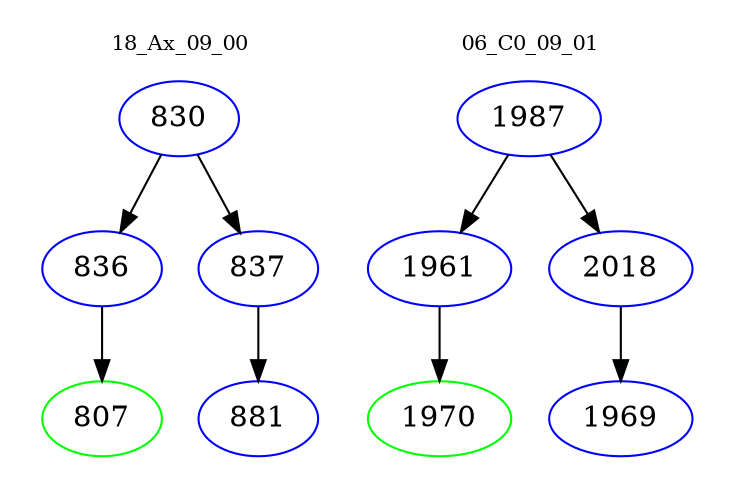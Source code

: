 digraph{
subgraph cluster_0 {
color = white
label = "18_Ax_09_00";
fontsize=10;
T0_830 [label="830", color="blue"]
T0_830 -> T0_836 [color="black"]
T0_836 [label="836", color="blue"]
T0_836 -> T0_807 [color="black"]
T0_807 [label="807", color="green"]
T0_830 -> T0_837 [color="black"]
T0_837 [label="837", color="blue"]
T0_837 -> T0_881 [color="black"]
T0_881 [label="881", color="blue"]
}
subgraph cluster_1 {
color = white
label = "06_C0_09_01";
fontsize=10;
T1_1987 [label="1987", color="blue"]
T1_1987 -> T1_1961 [color="black"]
T1_1961 [label="1961", color="blue"]
T1_1961 -> T1_1970 [color="black"]
T1_1970 [label="1970", color="green"]
T1_1987 -> T1_2018 [color="black"]
T1_2018 [label="2018", color="blue"]
T1_2018 -> T1_1969 [color="black"]
T1_1969 [label="1969", color="blue"]
}
}
